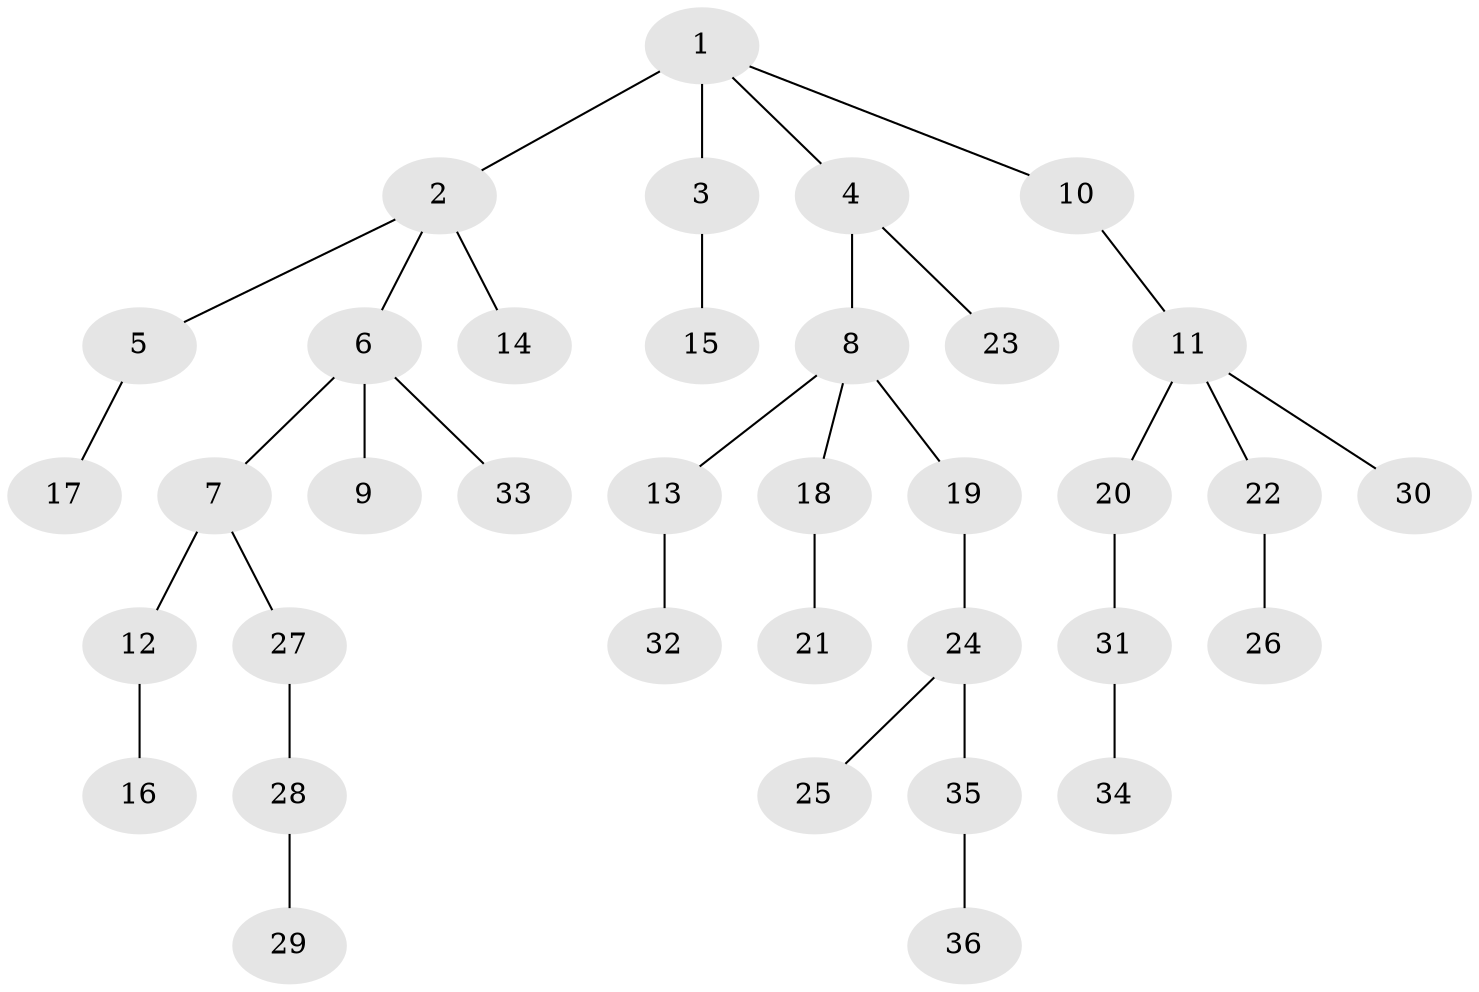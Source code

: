 // original degree distribution, {6: 0.04285714285714286, 5: 0.05714285714285714, 2: 0.17142857142857143, 4: 0.04285714285714286, 1: 0.5714285714285714, 3: 0.11428571428571428}
// Generated by graph-tools (version 1.1) at 2025/37/03/09/25 02:37:06]
// undirected, 36 vertices, 35 edges
graph export_dot {
graph [start="1"]
  node [color=gray90,style=filled];
  1;
  2;
  3;
  4;
  5;
  6;
  7;
  8;
  9;
  10;
  11;
  12;
  13;
  14;
  15;
  16;
  17;
  18;
  19;
  20;
  21;
  22;
  23;
  24;
  25;
  26;
  27;
  28;
  29;
  30;
  31;
  32;
  33;
  34;
  35;
  36;
  1 -- 2 [weight=1.0];
  1 -- 3 [weight=2.0];
  1 -- 4 [weight=1.0];
  1 -- 10 [weight=1.0];
  2 -- 5 [weight=1.0];
  2 -- 6 [weight=1.0];
  2 -- 14 [weight=1.0];
  3 -- 15 [weight=1.0];
  4 -- 8 [weight=1.0];
  4 -- 23 [weight=1.0];
  5 -- 17 [weight=1.0];
  6 -- 7 [weight=1.0];
  6 -- 9 [weight=1.0];
  6 -- 33 [weight=1.0];
  7 -- 12 [weight=1.0];
  7 -- 27 [weight=1.0];
  8 -- 13 [weight=1.0];
  8 -- 18 [weight=1.0];
  8 -- 19 [weight=2.0];
  10 -- 11 [weight=1.0];
  11 -- 20 [weight=1.0];
  11 -- 22 [weight=1.0];
  11 -- 30 [weight=1.0];
  12 -- 16 [weight=1.0];
  13 -- 32 [weight=1.0];
  18 -- 21 [weight=1.0];
  19 -- 24 [weight=1.0];
  20 -- 31 [weight=1.0];
  22 -- 26 [weight=1.0];
  24 -- 25 [weight=1.0];
  24 -- 35 [weight=1.0];
  27 -- 28 [weight=1.0];
  28 -- 29 [weight=1.0];
  31 -- 34 [weight=1.0];
  35 -- 36 [weight=1.0];
}
